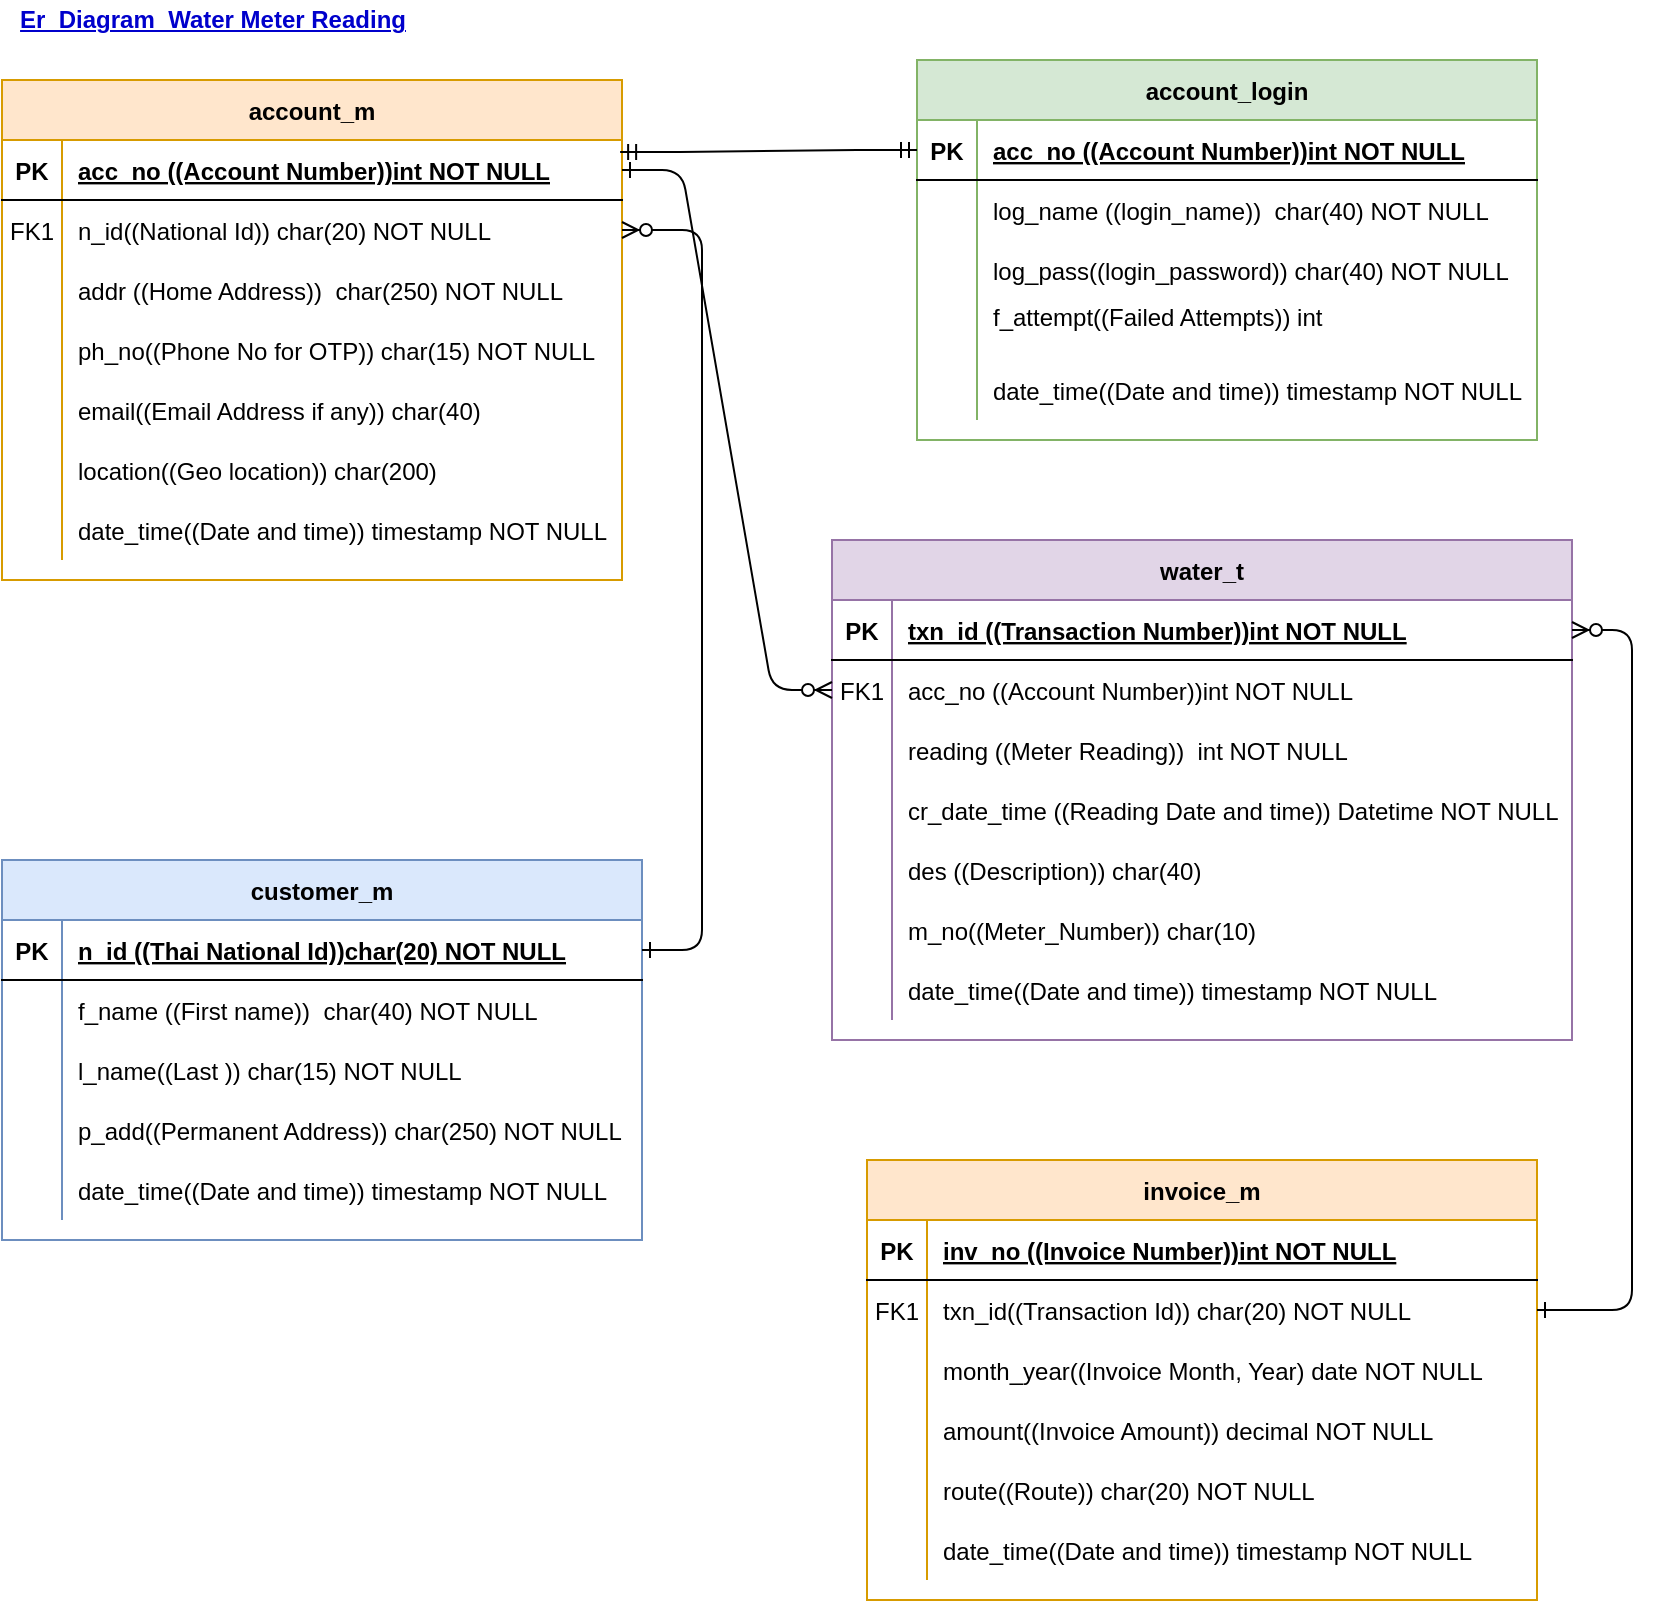 <mxfile version="15.9.6" type="device"><diagram id="R2lEEEUBdFMjLlhIrx00" name="Page-1"><mxGraphModel dx="1902" dy="926" grid="1" gridSize="10" guides="1" tooltips="1" connect="1" arrows="1" fold="1" page="1" pageScale="1" pageWidth="850" pageHeight="1100" math="0" shadow="0" extFonts="Permanent Marker^https://fonts.googleapis.com/css?family=Permanent+Marker"><root><mxCell id="0"/><mxCell id="1" parent="0"/><mxCell id="EUqRtqgKlGLhK4FgYroK-38" value="account_m" style="shape=table;startSize=30;container=1;collapsible=1;childLayout=tableLayout;fixedRows=1;rowLines=0;fontStyle=1;align=center;resizeLast=1;fillColor=#ffe6cc;strokeColor=#d79b00;" parent="1" vertex="1"><mxGeometry x="25" y="60" width="310" height="250" as="geometry"/></mxCell><mxCell id="EUqRtqgKlGLhK4FgYroK-39" value="" style="shape=partialRectangle;collapsible=0;dropTarget=0;pointerEvents=0;fillColor=none;points=[[0,0.5],[1,0.5]];portConstraint=eastwest;top=0;left=0;right=0;bottom=1;" parent="EUqRtqgKlGLhK4FgYroK-38" vertex="1"><mxGeometry y="30" width="310" height="30" as="geometry"/></mxCell><mxCell id="EUqRtqgKlGLhK4FgYroK-40" value="PK" style="shape=partialRectangle;overflow=hidden;connectable=0;fillColor=none;top=0;left=0;bottom=0;right=0;fontStyle=1;" parent="EUqRtqgKlGLhK4FgYroK-39" vertex="1"><mxGeometry width="30" height="30" as="geometry"><mxRectangle width="30" height="30" as="alternateBounds"/></mxGeometry></mxCell><mxCell id="EUqRtqgKlGLhK4FgYroK-41" value="acc_no ((Account Number))int NOT NULL " style="shape=partialRectangle;overflow=hidden;connectable=0;fillColor=none;top=0;left=0;bottom=0;right=0;align=left;spacingLeft=6;fontStyle=5;dashed=1;labelBackgroundColor=default;" parent="EUqRtqgKlGLhK4FgYroK-39" vertex="1"><mxGeometry x="30" width="280" height="30" as="geometry"><mxRectangle width="280" height="30" as="alternateBounds"/></mxGeometry></mxCell><mxCell id="EUqRtqgKlGLhK4FgYroK-45" style="shape=partialRectangle;collapsible=0;dropTarget=0;pointerEvents=0;fillColor=none;points=[[0,0.5],[1,0.5]];portConstraint=eastwest;top=0;left=0;right=0;bottom=0;" parent="EUqRtqgKlGLhK4FgYroK-38" vertex="1"><mxGeometry y="60" width="310" height="30" as="geometry"/></mxCell><mxCell id="EUqRtqgKlGLhK4FgYroK-46" value="FK1" style="shape=partialRectangle;overflow=hidden;connectable=0;fillColor=none;top=0;left=0;bottom=0;right=0;" parent="EUqRtqgKlGLhK4FgYroK-45" vertex="1"><mxGeometry width="30" height="30" as="geometry"><mxRectangle width="30" height="30" as="alternateBounds"/></mxGeometry></mxCell><mxCell id="EUqRtqgKlGLhK4FgYroK-47" value="n_id((National Id)) char(20) NOT NULL" style="shape=partialRectangle;overflow=hidden;connectable=0;fillColor=none;top=0;left=0;bottom=0;right=0;align=left;spacingLeft=6;" parent="EUqRtqgKlGLhK4FgYroK-45" vertex="1"><mxGeometry x="30" width="280" height="30" as="geometry"><mxRectangle width="280" height="30" as="alternateBounds"/></mxGeometry></mxCell><mxCell id="EUqRtqgKlGLhK4FgYroK-42" value="" style="shape=partialRectangle;collapsible=0;dropTarget=0;pointerEvents=0;fillColor=none;points=[[0,0.5],[1,0.5]];portConstraint=eastwest;top=0;left=0;right=0;bottom=0;" parent="EUqRtqgKlGLhK4FgYroK-38" vertex="1"><mxGeometry y="90" width="310" height="30" as="geometry"/></mxCell><mxCell id="EUqRtqgKlGLhK4FgYroK-43" value="" style="shape=partialRectangle;overflow=hidden;connectable=0;fillColor=none;top=0;left=0;bottom=0;right=0;" parent="EUqRtqgKlGLhK4FgYroK-42" vertex="1"><mxGeometry width="30" height="30" as="geometry"><mxRectangle width="30" height="30" as="alternateBounds"/></mxGeometry></mxCell><mxCell id="EUqRtqgKlGLhK4FgYroK-44" value="addr ((Home Address))  char(250) NOT NULL" style="shape=partialRectangle;overflow=hidden;connectable=0;fillColor=none;top=0;left=0;bottom=0;right=0;align=left;spacingLeft=6;" parent="EUqRtqgKlGLhK4FgYroK-42" vertex="1"><mxGeometry x="30" width="280" height="30" as="geometry"><mxRectangle width="280" height="30" as="alternateBounds"/></mxGeometry></mxCell><mxCell id="EUqRtqgKlGLhK4FgYroK-54" style="shape=partialRectangle;collapsible=0;dropTarget=0;pointerEvents=0;fillColor=none;points=[[0,0.5],[1,0.5]];portConstraint=eastwest;top=0;left=0;right=0;bottom=0;" parent="EUqRtqgKlGLhK4FgYroK-38" vertex="1"><mxGeometry y="120" width="310" height="30" as="geometry"/></mxCell><mxCell id="EUqRtqgKlGLhK4FgYroK-55" style="shape=partialRectangle;overflow=hidden;connectable=0;fillColor=none;top=0;left=0;bottom=0;right=0;" parent="EUqRtqgKlGLhK4FgYroK-54" vertex="1"><mxGeometry width="30" height="30" as="geometry"><mxRectangle width="30" height="30" as="alternateBounds"/></mxGeometry></mxCell><mxCell id="EUqRtqgKlGLhK4FgYroK-56" value="ph_no((Phone No for OTP)) char(15) NOT NULL" style="shape=partialRectangle;overflow=hidden;connectable=0;fillColor=none;top=0;left=0;bottom=0;right=0;align=left;spacingLeft=6;" parent="EUqRtqgKlGLhK4FgYroK-54" vertex="1"><mxGeometry x="30" width="280" height="30" as="geometry"><mxRectangle width="280" height="30" as="alternateBounds"/></mxGeometry></mxCell><mxCell id="EUqRtqgKlGLhK4FgYroK-51" style="shape=partialRectangle;collapsible=0;dropTarget=0;pointerEvents=0;fillColor=none;points=[[0,0.5],[1,0.5]];portConstraint=eastwest;top=0;left=0;right=0;bottom=0;" parent="EUqRtqgKlGLhK4FgYroK-38" vertex="1"><mxGeometry y="150" width="310" height="30" as="geometry"/></mxCell><mxCell id="EUqRtqgKlGLhK4FgYroK-52" style="shape=partialRectangle;overflow=hidden;connectable=0;fillColor=none;top=0;left=0;bottom=0;right=0;" parent="EUqRtqgKlGLhK4FgYroK-51" vertex="1"><mxGeometry width="30" height="30" as="geometry"><mxRectangle width="30" height="30" as="alternateBounds"/></mxGeometry></mxCell><mxCell id="EUqRtqgKlGLhK4FgYroK-53" value="email((Email Address if any)) char(40) " style="shape=partialRectangle;overflow=hidden;connectable=0;fillColor=none;top=0;left=0;bottom=0;right=0;align=left;spacingLeft=6;" parent="EUqRtqgKlGLhK4FgYroK-51" vertex="1"><mxGeometry x="30" width="280" height="30" as="geometry"><mxRectangle width="280" height="30" as="alternateBounds"/></mxGeometry></mxCell><mxCell id="EUqRtqgKlGLhK4FgYroK-199" style="shape=partialRectangle;collapsible=0;dropTarget=0;pointerEvents=0;fillColor=none;points=[[0,0.5],[1,0.5]];portConstraint=eastwest;top=0;left=0;right=0;bottom=0;" parent="EUqRtqgKlGLhK4FgYroK-38" vertex="1"><mxGeometry y="180" width="310" height="30" as="geometry"/></mxCell><mxCell id="EUqRtqgKlGLhK4FgYroK-200" style="shape=partialRectangle;overflow=hidden;connectable=0;fillColor=none;top=0;left=0;bottom=0;right=0;" parent="EUqRtqgKlGLhK4FgYroK-199" vertex="1"><mxGeometry width="30" height="30" as="geometry"><mxRectangle width="30" height="30" as="alternateBounds"/></mxGeometry></mxCell><mxCell id="EUqRtqgKlGLhK4FgYroK-201" value="location((Geo location)) char(200) " style="shape=partialRectangle;overflow=hidden;connectable=0;fillColor=none;top=0;left=0;bottom=0;right=0;align=left;spacingLeft=6;" parent="EUqRtqgKlGLhK4FgYroK-199" vertex="1"><mxGeometry x="30" width="280" height="30" as="geometry"><mxRectangle width="280" height="30" as="alternateBounds"/></mxGeometry></mxCell><mxCell id="EUqRtqgKlGLhK4FgYroK-224" style="shape=partialRectangle;collapsible=0;dropTarget=0;pointerEvents=0;fillColor=none;points=[[0,0.5],[1,0.5]];portConstraint=eastwest;top=0;left=0;right=0;bottom=0;" parent="EUqRtqgKlGLhK4FgYroK-38" vertex="1"><mxGeometry y="210" width="310" height="30" as="geometry"/></mxCell><mxCell id="EUqRtqgKlGLhK4FgYroK-225" style="shape=partialRectangle;overflow=hidden;connectable=0;fillColor=none;top=0;left=0;bottom=0;right=0;" parent="EUqRtqgKlGLhK4FgYroK-224" vertex="1"><mxGeometry width="30" height="30" as="geometry"><mxRectangle width="30" height="30" as="alternateBounds"/></mxGeometry></mxCell><mxCell id="EUqRtqgKlGLhK4FgYroK-226" value="date_time((Date and time)) timestamp NOT NULL" style="shape=partialRectangle;overflow=hidden;connectable=0;fillColor=none;top=0;left=0;bottom=0;right=0;align=left;spacingLeft=6;" parent="EUqRtqgKlGLhK4FgYroK-224" vertex="1"><mxGeometry x="30" width="280" height="30" as="geometry"><mxRectangle width="280" height="30" as="alternateBounds"/></mxGeometry></mxCell><mxCell id="EUqRtqgKlGLhK4FgYroK-57" value="customer_m" style="shape=table;startSize=30;container=1;collapsible=1;childLayout=tableLayout;fixedRows=1;rowLines=0;fontStyle=1;align=center;resizeLast=1;fillColor=#dae8fc;strokeColor=#6c8ebf;" parent="1" vertex="1"><mxGeometry x="25" y="450" width="320" height="190" as="geometry"/></mxCell><mxCell id="EUqRtqgKlGLhK4FgYroK-58" value="" style="shape=partialRectangle;collapsible=0;dropTarget=0;pointerEvents=0;fillColor=none;points=[[0,0.5],[1,0.5]];portConstraint=eastwest;top=0;left=0;right=0;bottom=1;" parent="EUqRtqgKlGLhK4FgYroK-57" vertex="1"><mxGeometry y="30" width="320" height="30" as="geometry"/></mxCell><mxCell id="EUqRtqgKlGLhK4FgYroK-59" value="PK" style="shape=partialRectangle;overflow=hidden;connectable=0;fillColor=none;top=0;left=0;bottom=0;right=0;fontStyle=1;" parent="EUqRtqgKlGLhK4FgYroK-58" vertex="1"><mxGeometry width="30" height="30" as="geometry"><mxRectangle width="30" height="30" as="alternateBounds"/></mxGeometry></mxCell><mxCell id="EUqRtqgKlGLhK4FgYroK-60" value="n_id ((Thai National Id))char(20) NOT NULL " style="shape=partialRectangle;overflow=hidden;connectable=0;fillColor=none;top=0;left=0;bottom=0;right=0;align=left;spacingLeft=6;fontStyle=5;dashed=1;labelBackgroundColor=default;" parent="EUqRtqgKlGLhK4FgYroK-58" vertex="1"><mxGeometry x="30" width="290" height="30" as="geometry"><mxRectangle width="290" height="30" as="alternateBounds"/></mxGeometry></mxCell><mxCell id="EUqRtqgKlGLhK4FgYroK-64" value="" style="shape=partialRectangle;collapsible=0;dropTarget=0;pointerEvents=0;fillColor=none;points=[[0,0.5],[1,0.5]];portConstraint=eastwest;top=0;left=0;right=0;bottom=0;" parent="EUqRtqgKlGLhK4FgYroK-57" vertex="1"><mxGeometry y="60" width="320" height="30" as="geometry"/></mxCell><mxCell id="EUqRtqgKlGLhK4FgYroK-65" value="" style="shape=partialRectangle;overflow=hidden;connectable=0;fillColor=none;top=0;left=0;bottom=0;right=0;" parent="EUqRtqgKlGLhK4FgYroK-64" vertex="1"><mxGeometry width="30" height="30" as="geometry"><mxRectangle width="30" height="30" as="alternateBounds"/></mxGeometry></mxCell><mxCell id="EUqRtqgKlGLhK4FgYroK-66" value="f_name ((First name))  char(40) NOT NULL" style="shape=partialRectangle;overflow=hidden;connectable=0;fillColor=none;top=0;left=0;bottom=0;right=0;align=left;spacingLeft=6;" parent="EUqRtqgKlGLhK4FgYroK-64" vertex="1"><mxGeometry x="30" width="290" height="30" as="geometry"><mxRectangle width="290" height="30" as="alternateBounds"/></mxGeometry></mxCell><mxCell id="EUqRtqgKlGLhK4FgYroK-67" style="shape=partialRectangle;collapsible=0;dropTarget=0;pointerEvents=0;fillColor=none;points=[[0,0.5],[1,0.5]];portConstraint=eastwest;top=0;left=0;right=0;bottom=0;" parent="EUqRtqgKlGLhK4FgYroK-57" vertex="1"><mxGeometry y="90" width="320" height="30" as="geometry"/></mxCell><mxCell id="EUqRtqgKlGLhK4FgYroK-68" style="shape=partialRectangle;overflow=hidden;connectable=0;fillColor=none;top=0;left=0;bottom=0;right=0;" parent="EUqRtqgKlGLhK4FgYroK-67" vertex="1"><mxGeometry width="30" height="30" as="geometry"><mxRectangle width="30" height="30" as="alternateBounds"/></mxGeometry></mxCell><mxCell id="EUqRtqgKlGLhK4FgYroK-69" value="l_name((Last )) char(15) NOT NULL" style="shape=partialRectangle;overflow=hidden;connectable=0;fillColor=none;top=0;left=0;bottom=0;right=0;align=left;spacingLeft=6;" parent="EUqRtqgKlGLhK4FgYroK-67" vertex="1"><mxGeometry x="30" width="290" height="30" as="geometry"><mxRectangle width="290" height="30" as="alternateBounds"/></mxGeometry></mxCell><mxCell id="EUqRtqgKlGLhK4FgYroK-70" style="shape=partialRectangle;collapsible=0;dropTarget=0;pointerEvents=0;fillColor=none;points=[[0,0.5],[1,0.5]];portConstraint=eastwest;top=0;left=0;right=0;bottom=0;" parent="EUqRtqgKlGLhK4FgYroK-57" vertex="1"><mxGeometry y="120" width="320" height="30" as="geometry"/></mxCell><mxCell id="EUqRtqgKlGLhK4FgYroK-71" style="shape=partialRectangle;overflow=hidden;connectable=0;fillColor=none;top=0;left=0;bottom=0;right=0;" parent="EUqRtqgKlGLhK4FgYroK-70" vertex="1"><mxGeometry width="30" height="30" as="geometry"><mxRectangle width="30" height="30" as="alternateBounds"/></mxGeometry></mxCell><mxCell id="EUqRtqgKlGLhK4FgYroK-72" value="p_add((Permanent Address)) char(250) NOT NULL" style="shape=partialRectangle;overflow=hidden;connectable=0;fillColor=none;top=0;left=0;bottom=0;right=0;align=left;spacingLeft=6;" parent="EUqRtqgKlGLhK4FgYroK-70" vertex="1"><mxGeometry x="30" width="290" height="30" as="geometry"><mxRectangle width="290" height="30" as="alternateBounds"/></mxGeometry></mxCell><mxCell id="EUqRtqgKlGLhK4FgYroK-217" style="shape=partialRectangle;collapsible=0;dropTarget=0;pointerEvents=0;fillColor=none;points=[[0,0.5],[1,0.5]];portConstraint=eastwest;top=0;left=0;right=0;bottom=0;" parent="EUqRtqgKlGLhK4FgYroK-57" vertex="1"><mxGeometry y="150" width="320" height="30" as="geometry"/></mxCell><mxCell id="EUqRtqgKlGLhK4FgYroK-218" style="shape=partialRectangle;overflow=hidden;connectable=0;fillColor=none;top=0;left=0;bottom=0;right=0;" parent="EUqRtqgKlGLhK4FgYroK-217" vertex="1"><mxGeometry width="30" height="30" as="geometry"><mxRectangle width="30" height="30" as="alternateBounds"/></mxGeometry></mxCell><mxCell id="EUqRtqgKlGLhK4FgYroK-219" value="date_time((Date and time)) timestamp NOT NULL" style="shape=partialRectangle;overflow=hidden;connectable=0;fillColor=none;top=0;left=0;bottom=0;right=0;align=left;spacingLeft=6;" parent="EUqRtqgKlGLhK4FgYroK-217" vertex="1"><mxGeometry x="30" width="290" height="30" as="geometry"><mxRectangle width="290" height="30" as="alternateBounds"/></mxGeometry></mxCell><mxCell id="EUqRtqgKlGLhK4FgYroK-95" value="water_t" style="shape=table;startSize=30;container=1;collapsible=1;childLayout=tableLayout;fixedRows=1;rowLines=0;fontStyle=1;align=center;resizeLast=1;fillColor=#e1d5e7;strokeColor=#9673a6;" parent="1" vertex="1"><mxGeometry x="440" y="290" width="370" height="250" as="geometry"/></mxCell><mxCell id="EUqRtqgKlGLhK4FgYroK-96" value="" style="shape=partialRectangle;collapsible=0;dropTarget=0;pointerEvents=0;fillColor=none;points=[[0,0.5],[1,0.5]];portConstraint=eastwest;top=0;left=0;right=0;bottom=1;" parent="EUqRtqgKlGLhK4FgYroK-95" vertex="1"><mxGeometry y="30" width="370" height="30" as="geometry"/></mxCell><mxCell id="EUqRtqgKlGLhK4FgYroK-97" value="PK" style="shape=partialRectangle;overflow=hidden;connectable=0;fillColor=none;top=0;left=0;bottom=0;right=0;fontStyle=1;" parent="EUqRtqgKlGLhK4FgYroK-96" vertex="1"><mxGeometry width="30" height="30" as="geometry"><mxRectangle width="30" height="30" as="alternateBounds"/></mxGeometry></mxCell><mxCell id="EUqRtqgKlGLhK4FgYroK-98" value="txn_id ((Transaction Number))int NOT NULL " style="shape=partialRectangle;overflow=hidden;connectable=0;fillColor=none;top=0;left=0;bottom=0;right=0;align=left;spacingLeft=6;fontStyle=5;dashed=1;labelBackgroundColor=default;" parent="EUqRtqgKlGLhK4FgYroK-96" vertex="1"><mxGeometry x="30" width="340" height="30" as="geometry"><mxRectangle width="340" height="30" as="alternateBounds"/></mxGeometry></mxCell><mxCell id="EUqRtqgKlGLhK4FgYroK-99" style="shape=partialRectangle;collapsible=0;dropTarget=0;pointerEvents=0;fillColor=none;points=[[0,0.5],[1,0.5]];portConstraint=eastwest;top=0;left=0;right=0;bottom=0;" parent="EUqRtqgKlGLhK4FgYroK-95" vertex="1"><mxGeometry y="60" width="370" height="30" as="geometry"/></mxCell><mxCell id="EUqRtqgKlGLhK4FgYroK-100" value="FK1" style="shape=partialRectangle;overflow=hidden;connectable=0;fillColor=none;top=0;left=0;bottom=0;right=0;" parent="EUqRtqgKlGLhK4FgYroK-99" vertex="1"><mxGeometry width="30" height="30" as="geometry"><mxRectangle width="30" height="30" as="alternateBounds"/></mxGeometry></mxCell><mxCell id="EUqRtqgKlGLhK4FgYroK-101" value="acc_no ((Account Number))int NOT NULL" style="shape=partialRectangle;overflow=hidden;connectable=0;fillColor=none;top=0;left=0;bottom=0;right=0;align=left;spacingLeft=6;" parent="EUqRtqgKlGLhK4FgYroK-99" vertex="1"><mxGeometry x="30" width="340" height="30" as="geometry"><mxRectangle width="340" height="30" as="alternateBounds"/></mxGeometry></mxCell><mxCell id="EUqRtqgKlGLhK4FgYroK-102" value="" style="shape=partialRectangle;collapsible=0;dropTarget=0;pointerEvents=0;fillColor=none;points=[[0,0.5],[1,0.5]];portConstraint=eastwest;top=0;left=0;right=0;bottom=0;" parent="EUqRtqgKlGLhK4FgYroK-95" vertex="1"><mxGeometry y="90" width="370" height="30" as="geometry"/></mxCell><mxCell id="EUqRtqgKlGLhK4FgYroK-103" value="" style="shape=partialRectangle;overflow=hidden;connectable=0;fillColor=none;top=0;left=0;bottom=0;right=0;" parent="EUqRtqgKlGLhK4FgYroK-102" vertex="1"><mxGeometry width="30" height="30" as="geometry"><mxRectangle width="30" height="30" as="alternateBounds"/></mxGeometry></mxCell><mxCell id="EUqRtqgKlGLhK4FgYroK-104" value="reading ((Meter Reading))  int NOT NULL" style="shape=partialRectangle;overflow=hidden;connectable=0;fillColor=none;top=0;left=0;bottom=0;right=0;align=left;spacingLeft=6;" parent="EUqRtqgKlGLhK4FgYroK-102" vertex="1"><mxGeometry x="30" width="340" height="30" as="geometry"><mxRectangle width="340" height="30" as="alternateBounds"/></mxGeometry></mxCell><mxCell id="EUqRtqgKlGLhK4FgYroK-105" style="shape=partialRectangle;collapsible=0;dropTarget=0;pointerEvents=0;fillColor=none;points=[[0,0.5],[1,0.5]];portConstraint=eastwest;top=0;left=0;right=0;bottom=0;" parent="EUqRtqgKlGLhK4FgYroK-95" vertex="1"><mxGeometry y="120" width="370" height="30" as="geometry"/></mxCell><mxCell id="EUqRtqgKlGLhK4FgYroK-106" style="shape=partialRectangle;overflow=hidden;connectable=0;fillColor=none;top=0;left=0;bottom=0;right=0;" parent="EUqRtqgKlGLhK4FgYroK-105" vertex="1"><mxGeometry width="30" height="30" as="geometry"><mxRectangle width="30" height="30" as="alternateBounds"/></mxGeometry></mxCell><mxCell id="EUqRtqgKlGLhK4FgYroK-107" value="cr_date_time ((Reading Date and time)) Datetime NOT NULL" style="shape=partialRectangle;overflow=hidden;connectable=0;fillColor=none;top=0;left=0;bottom=0;right=0;align=left;spacingLeft=6;" parent="EUqRtqgKlGLhK4FgYroK-105" vertex="1"><mxGeometry x="30" width="340" height="30" as="geometry"><mxRectangle width="340" height="30" as="alternateBounds"/></mxGeometry></mxCell><mxCell id="EUqRtqgKlGLhK4FgYroK-108" style="shape=partialRectangle;collapsible=0;dropTarget=0;pointerEvents=0;fillColor=none;points=[[0,0.5],[1,0.5]];portConstraint=eastwest;top=0;left=0;right=0;bottom=0;" parent="EUqRtqgKlGLhK4FgYroK-95" vertex="1"><mxGeometry y="150" width="370" height="30" as="geometry"/></mxCell><mxCell id="EUqRtqgKlGLhK4FgYroK-109" style="shape=partialRectangle;overflow=hidden;connectable=0;fillColor=none;top=0;left=0;bottom=0;right=0;" parent="EUqRtqgKlGLhK4FgYroK-108" vertex="1"><mxGeometry width="30" height="30" as="geometry"><mxRectangle width="30" height="30" as="alternateBounds"/></mxGeometry></mxCell><mxCell id="EUqRtqgKlGLhK4FgYroK-110" value="des ((Description)) char(40) " style="shape=partialRectangle;overflow=hidden;connectable=0;fillColor=none;top=0;left=0;bottom=0;right=0;align=left;spacingLeft=6;" parent="EUqRtqgKlGLhK4FgYroK-108" vertex="1"><mxGeometry x="30" width="340" height="30" as="geometry"><mxRectangle width="340" height="30" as="alternateBounds"/></mxGeometry></mxCell><mxCell id="EUqRtqgKlGLhK4FgYroK-171" style="shape=partialRectangle;collapsible=0;dropTarget=0;pointerEvents=0;fillColor=none;points=[[0,0.5],[1,0.5]];portConstraint=eastwest;top=0;left=0;right=0;bottom=0;" parent="EUqRtqgKlGLhK4FgYroK-95" vertex="1"><mxGeometry y="180" width="370" height="30" as="geometry"/></mxCell><mxCell id="EUqRtqgKlGLhK4FgYroK-172" style="shape=partialRectangle;overflow=hidden;connectable=0;fillColor=none;top=0;left=0;bottom=0;right=0;" parent="EUqRtqgKlGLhK4FgYroK-171" vertex="1"><mxGeometry width="30" height="30" as="geometry"><mxRectangle width="30" height="30" as="alternateBounds"/></mxGeometry></mxCell><mxCell id="EUqRtqgKlGLhK4FgYroK-173" value="m_no((Meter_Number)) char(10)" style="shape=partialRectangle;overflow=hidden;connectable=0;fillColor=none;top=0;left=0;bottom=0;right=0;align=left;spacingLeft=6;" parent="EUqRtqgKlGLhK4FgYroK-171" vertex="1"><mxGeometry x="30" width="340" height="30" as="geometry"><mxRectangle width="340" height="30" as="alternateBounds"/></mxGeometry></mxCell><mxCell id="EUqRtqgKlGLhK4FgYroK-209" style="shape=partialRectangle;collapsible=0;dropTarget=0;pointerEvents=0;fillColor=none;points=[[0,0.5],[1,0.5]];portConstraint=eastwest;top=0;left=0;right=0;bottom=0;" parent="EUqRtqgKlGLhK4FgYroK-95" vertex="1"><mxGeometry y="210" width="370" height="30" as="geometry"/></mxCell><mxCell id="EUqRtqgKlGLhK4FgYroK-210" style="shape=partialRectangle;overflow=hidden;connectable=0;fillColor=none;top=0;left=0;bottom=0;right=0;" parent="EUqRtqgKlGLhK4FgYroK-209" vertex="1"><mxGeometry width="30" height="30" as="geometry"><mxRectangle width="30" height="30" as="alternateBounds"/></mxGeometry></mxCell><mxCell id="EUqRtqgKlGLhK4FgYroK-211" value="date_time((Date and time)) timestamp NOT NULL" style="shape=partialRectangle;overflow=hidden;connectable=0;fillColor=none;top=0;left=0;bottom=0;right=0;align=left;spacingLeft=6;" parent="EUqRtqgKlGLhK4FgYroK-209" vertex="1"><mxGeometry x="30" width="340" height="30" as="geometry"><mxRectangle width="340" height="30" as="alternateBounds"/></mxGeometry></mxCell><mxCell id="EUqRtqgKlGLhK4FgYroK-115" value="account_login" style="shape=table;startSize=30;container=1;collapsible=1;childLayout=tableLayout;fixedRows=1;rowLines=0;fontStyle=1;align=center;resizeLast=1;fillColor=#d5e8d4;strokeColor=#82b366;" parent="1" vertex="1"><mxGeometry x="482.5" y="50" width="310" height="190" as="geometry"/></mxCell><mxCell id="EUqRtqgKlGLhK4FgYroK-116" value="" style="shape=partialRectangle;collapsible=0;dropTarget=0;pointerEvents=0;fillColor=none;points=[[0,0.5],[1,0.5]];portConstraint=eastwest;top=0;left=0;right=0;bottom=1;" parent="EUqRtqgKlGLhK4FgYroK-115" vertex="1"><mxGeometry y="30" width="310" height="30" as="geometry"/></mxCell><mxCell id="EUqRtqgKlGLhK4FgYroK-117" value="PK" style="shape=partialRectangle;overflow=hidden;connectable=0;fillColor=none;top=0;left=0;bottom=0;right=0;fontStyle=1;" parent="EUqRtqgKlGLhK4FgYroK-116" vertex="1"><mxGeometry width="30" height="30" as="geometry"><mxRectangle width="30" height="30" as="alternateBounds"/></mxGeometry></mxCell><mxCell id="EUqRtqgKlGLhK4FgYroK-118" value="acc_no ((Account Number))int NOT NULL " style="shape=partialRectangle;overflow=hidden;connectable=0;fillColor=none;top=0;left=0;bottom=0;right=0;align=left;spacingLeft=6;fontStyle=5;dashed=1;labelBackgroundColor=default;" parent="EUqRtqgKlGLhK4FgYroK-116" vertex="1"><mxGeometry x="30" width="280" height="30" as="geometry"><mxRectangle width="280" height="30" as="alternateBounds"/></mxGeometry></mxCell><mxCell id="EUqRtqgKlGLhK4FgYroK-122" value="" style="shape=partialRectangle;collapsible=0;dropTarget=0;pointerEvents=0;fillColor=none;points=[[0,0.5],[1,0.5]];portConstraint=eastwest;top=0;left=0;right=0;bottom=0;" parent="EUqRtqgKlGLhK4FgYroK-115" vertex="1"><mxGeometry y="60" width="310" height="30" as="geometry"/></mxCell><mxCell id="EUqRtqgKlGLhK4FgYroK-123" value="" style="shape=partialRectangle;overflow=hidden;connectable=0;fillColor=none;top=0;left=0;bottom=0;right=0;" parent="EUqRtqgKlGLhK4FgYroK-122" vertex="1"><mxGeometry width="30" height="30" as="geometry"><mxRectangle width="30" height="30" as="alternateBounds"/></mxGeometry></mxCell><mxCell id="EUqRtqgKlGLhK4FgYroK-124" value="log_name ((login_name))  char(40) NOT NULL" style="shape=partialRectangle;overflow=hidden;connectable=0;fillColor=none;top=0;left=0;bottom=0;right=0;align=left;spacingLeft=6;" parent="EUqRtqgKlGLhK4FgYroK-122" vertex="1"><mxGeometry x="30" width="280" height="30" as="geometry"><mxRectangle width="280" height="30" as="alternateBounds"/></mxGeometry></mxCell><mxCell id="EUqRtqgKlGLhK4FgYroK-125" style="shape=partialRectangle;collapsible=0;dropTarget=0;pointerEvents=0;fillColor=none;points=[[0,0.5],[1,0.5]];portConstraint=eastwest;top=0;left=0;right=0;bottom=0;" parent="EUqRtqgKlGLhK4FgYroK-115" vertex="1"><mxGeometry y="90" width="310" height="30" as="geometry"/></mxCell><mxCell id="EUqRtqgKlGLhK4FgYroK-126" style="shape=partialRectangle;overflow=hidden;connectable=0;fillColor=none;top=0;left=0;bottom=0;right=0;" parent="EUqRtqgKlGLhK4FgYroK-125" vertex="1"><mxGeometry width="30" height="30" as="geometry"><mxRectangle width="30" height="30" as="alternateBounds"/></mxGeometry></mxCell><mxCell id="EUqRtqgKlGLhK4FgYroK-127" value="log_pass((login_password)) char(40) NOT NULL" style="shape=partialRectangle;overflow=hidden;connectable=0;fillColor=none;top=0;left=0;bottom=0;right=0;align=left;spacingLeft=6;" parent="EUqRtqgKlGLhK4FgYroK-125" vertex="1"><mxGeometry x="30" width="280" height="30" as="geometry"><mxRectangle width="280" height="30" as="alternateBounds"/></mxGeometry></mxCell><mxCell id="EUqRtqgKlGLhK4FgYroK-128" style="shape=partialRectangle;collapsible=0;dropTarget=0;pointerEvents=0;fillColor=none;points=[[0,0.5],[1,0.5]];portConstraint=eastwest;top=0;left=0;right=0;bottom=0;" parent="EUqRtqgKlGLhK4FgYroK-115" vertex="1"><mxGeometry y="120" width="310" height="30" as="geometry"/></mxCell><mxCell id="EUqRtqgKlGLhK4FgYroK-129" style="shape=partialRectangle;overflow=hidden;connectable=0;fillColor=none;top=0;left=0;bottom=0;right=0;" parent="EUqRtqgKlGLhK4FgYroK-128" vertex="1"><mxGeometry width="30" height="30" as="geometry"><mxRectangle width="30" height="30" as="alternateBounds"/></mxGeometry></mxCell><mxCell id="EUqRtqgKlGLhK4FgYroK-130" value="f_attempt((Failed Attempts)) int&#10;" style="shape=partialRectangle;overflow=hidden;connectable=0;fillColor=none;top=0;left=0;bottom=0;right=0;align=left;spacingLeft=6;" parent="EUqRtqgKlGLhK4FgYroK-128" vertex="1"><mxGeometry x="30" width="280" height="30" as="geometry"><mxRectangle width="280" height="30" as="alternateBounds"/></mxGeometry></mxCell><mxCell id="EUqRtqgKlGLhK4FgYroK-221" style="shape=partialRectangle;collapsible=0;dropTarget=0;pointerEvents=0;fillColor=none;points=[[0,0.5],[1,0.5]];portConstraint=eastwest;top=0;left=0;right=0;bottom=0;" parent="EUqRtqgKlGLhK4FgYroK-115" vertex="1"><mxGeometry y="150" width="310" height="30" as="geometry"/></mxCell><mxCell id="EUqRtqgKlGLhK4FgYroK-222" style="shape=partialRectangle;overflow=hidden;connectable=0;fillColor=none;top=0;left=0;bottom=0;right=0;" parent="EUqRtqgKlGLhK4FgYroK-221" vertex="1"><mxGeometry width="30" height="30" as="geometry"><mxRectangle width="30" height="30" as="alternateBounds"/></mxGeometry></mxCell><mxCell id="EUqRtqgKlGLhK4FgYroK-223" value="date_time((Date and time)) timestamp NOT NULL" style="shape=partialRectangle;overflow=hidden;connectable=0;fillColor=none;top=0;left=0;bottom=0;right=0;align=left;spacingLeft=6;" parent="EUqRtqgKlGLhK4FgYroK-221" vertex="1"><mxGeometry x="30" width="280" height="30" as="geometry"><mxRectangle width="280" height="30" as="alternateBounds"/></mxGeometry></mxCell><mxCell id="EUqRtqgKlGLhK4FgYroK-148" value="" style="edgeStyle=entityRelationEdgeStyle;fontSize=12;html=1;endArrow=ERmandOne;startArrow=ERmandOne;rounded=0;fontColor=#0000CC;exitX=0.997;exitY=0.2;exitDx=0;exitDy=0;exitPerimeter=0;" parent="1" source="EUqRtqgKlGLhK4FgYroK-39" target="EUqRtqgKlGLhK4FgYroK-116" edge="1"><mxGeometry width="100" height="100" relative="1" as="geometry"><mxPoint x="590" y="210" as="sourcePoint"/><mxPoint x="690" y="110" as="targetPoint"/></mxGeometry></mxCell><mxCell id="EUqRtqgKlGLhK4FgYroK-149" value="" style="edgeStyle=entityRelationEdgeStyle;endArrow=ERzeroToMany;startArrow=ERone;endFill=1;startFill=0;entryX=1;entryY=0.5;entryDx=0;entryDy=0;" parent="1" source="EUqRtqgKlGLhK4FgYroK-58" target="EUqRtqgKlGLhK4FgYroK-45" edge="1"><mxGeometry width="100" height="100" relative="1" as="geometry"><mxPoint x="390" y="610" as="sourcePoint"/><mxPoint x="620" y="605" as="targetPoint"/></mxGeometry></mxCell><mxCell id="EUqRtqgKlGLhK4FgYroK-150" value="invoice_m" style="shape=table;startSize=30;container=1;collapsible=1;childLayout=tableLayout;fixedRows=1;rowLines=0;fontStyle=1;align=center;resizeLast=1;fillColor=#ffe6cc;strokeColor=#d79b00;" parent="1" vertex="1"><mxGeometry x="457.5" y="600" width="335" height="220" as="geometry"/></mxCell><mxCell id="EUqRtqgKlGLhK4FgYroK-151" value="" style="shape=partialRectangle;collapsible=0;dropTarget=0;pointerEvents=0;fillColor=none;points=[[0,0.5],[1,0.5]];portConstraint=eastwest;top=0;left=0;right=0;bottom=1;" parent="EUqRtqgKlGLhK4FgYroK-150" vertex="1"><mxGeometry y="30" width="335" height="30" as="geometry"/></mxCell><mxCell id="EUqRtqgKlGLhK4FgYroK-152" value="PK" style="shape=partialRectangle;overflow=hidden;connectable=0;fillColor=none;top=0;left=0;bottom=0;right=0;fontStyle=1;" parent="EUqRtqgKlGLhK4FgYroK-151" vertex="1"><mxGeometry width="30" height="30" as="geometry"><mxRectangle width="30" height="30" as="alternateBounds"/></mxGeometry></mxCell><mxCell id="EUqRtqgKlGLhK4FgYroK-153" value="inv_no ((Invoice Number))int NOT NULL " style="shape=partialRectangle;overflow=hidden;connectable=0;fillColor=none;top=0;left=0;bottom=0;right=0;align=left;spacingLeft=6;fontStyle=5;dashed=1;labelBackgroundColor=default;" parent="EUqRtqgKlGLhK4FgYroK-151" vertex="1"><mxGeometry x="30" width="305" height="30" as="geometry"><mxRectangle width="305" height="30" as="alternateBounds"/></mxGeometry></mxCell><mxCell id="EUqRtqgKlGLhK4FgYroK-154" style="shape=partialRectangle;collapsible=0;dropTarget=0;pointerEvents=0;fillColor=none;points=[[0,0.5],[1,0.5]];portConstraint=eastwest;top=0;left=0;right=0;bottom=0;" parent="EUqRtqgKlGLhK4FgYroK-150" vertex="1"><mxGeometry y="60" width="335" height="30" as="geometry"/></mxCell><mxCell id="EUqRtqgKlGLhK4FgYroK-155" value="FK1" style="shape=partialRectangle;overflow=hidden;connectable=0;fillColor=none;top=0;left=0;bottom=0;right=0;" parent="EUqRtqgKlGLhK4FgYroK-154" vertex="1"><mxGeometry width="30" height="30" as="geometry"><mxRectangle width="30" height="30" as="alternateBounds"/></mxGeometry></mxCell><mxCell id="EUqRtqgKlGLhK4FgYroK-156" value="txn_id((Transaction Id)) char(20) NOT NULL" style="shape=partialRectangle;overflow=hidden;connectable=0;fillColor=none;top=0;left=0;bottom=0;right=0;align=left;spacingLeft=6;" parent="EUqRtqgKlGLhK4FgYroK-154" vertex="1"><mxGeometry x="30" width="305" height="30" as="geometry"><mxRectangle width="305" height="30" as="alternateBounds"/></mxGeometry></mxCell><mxCell id="EUqRtqgKlGLhK4FgYroK-179" style="shape=partialRectangle;collapsible=0;dropTarget=0;pointerEvents=0;fillColor=none;points=[[0,0.5],[1,0.5]];portConstraint=eastwest;top=0;left=0;right=0;bottom=0;" parent="EUqRtqgKlGLhK4FgYroK-150" vertex="1"><mxGeometry y="90" width="335" height="30" as="geometry"/></mxCell><mxCell id="EUqRtqgKlGLhK4FgYroK-180" style="shape=partialRectangle;overflow=hidden;connectable=0;fillColor=none;top=0;left=0;bottom=0;right=0;" parent="EUqRtqgKlGLhK4FgYroK-179" vertex="1"><mxGeometry width="30" height="30" as="geometry"><mxRectangle width="30" height="30" as="alternateBounds"/></mxGeometry></mxCell><mxCell id="EUqRtqgKlGLhK4FgYroK-181" value="month_year((Invoice Month, Year) date NOT NULL" style="shape=partialRectangle;overflow=hidden;connectable=0;fillColor=none;top=0;left=0;bottom=0;right=0;align=left;spacingLeft=6;fontStyle=0" parent="EUqRtqgKlGLhK4FgYroK-179" vertex="1"><mxGeometry x="30" width="305" height="30" as="geometry"><mxRectangle width="305" height="30" as="alternateBounds"/></mxGeometry></mxCell><mxCell id="EUqRtqgKlGLhK4FgYroK-182" style="shape=partialRectangle;collapsible=0;dropTarget=0;pointerEvents=0;fillColor=none;points=[[0,0.5],[1,0.5]];portConstraint=eastwest;top=0;left=0;right=0;bottom=0;" parent="EUqRtqgKlGLhK4FgYroK-150" vertex="1"><mxGeometry y="120" width="335" height="30" as="geometry"/></mxCell><mxCell id="EUqRtqgKlGLhK4FgYroK-183" style="shape=partialRectangle;overflow=hidden;connectable=0;fillColor=none;top=0;left=0;bottom=0;right=0;" parent="EUqRtqgKlGLhK4FgYroK-182" vertex="1"><mxGeometry width="30" height="30" as="geometry"><mxRectangle width="30" height="30" as="alternateBounds"/></mxGeometry></mxCell><mxCell id="EUqRtqgKlGLhK4FgYroK-184" value="amount((Invoice Amount)) decimal NOT NULL" style="shape=partialRectangle;overflow=hidden;connectable=0;fillColor=none;top=0;left=0;bottom=0;right=0;align=left;spacingLeft=6;" parent="EUqRtqgKlGLhK4FgYroK-182" vertex="1"><mxGeometry x="30" width="305" height="30" as="geometry"><mxRectangle width="305" height="30" as="alternateBounds"/></mxGeometry></mxCell><mxCell id="EUqRtqgKlGLhK4FgYroK-189" style="shape=partialRectangle;collapsible=0;dropTarget=0;pointerEvents=0;fillColor=none;points=[[0,0.5],[1,0.5]];portConstraint=eastwest;top=0;left=0;right=0;bottom=0;" parent="EUqRtqgKlGLhK4FgYroK-150" vertex="1"><mxGeometry y="150" width="335" height="30" as="geometry"/></mxCell><mxCell id="EUqRtqgKlGLhK4FgYroK-190" style="shape=partialRectangle;overflow=hidden;connectable=0;fillColor=none;top=0;left=0;bottom=0;right=0;" parent="EUqRtqgKlGLhK4FgYroK-189" vertex="1"><mxGeometry width="30" height="30" as="geometry"><mxRectangle width="30" height="30" as="alternateBounds"/></mxGeometry></mxCell><mxCell id="EUqRtqgKlGLhK4FgYroK-191" value="route((Route)) char(20) NOT NULL" style="shape=partialRectangle;overflow=hidden;connectable=0;fillColor=none;top=0;left=0;bottom=0;right=0;align=left;spacingLeft=6;" parent="EUqRtqgKlGLhK4FgYroK-189" vertex="1"><mxGeometry x="30" width="305" height="30" as="geometry"><mxRectangle width="305" height="30" as="alternateBounds"/></mxGeometry></mxCell><mxCell id="EUqRtqgKlGLhK4FgYroK-213" style="shape=partialRectangle;collapsible=0;dropTarget=0;pointerEvents=0;fillColor=none;points=[[0,0.5],[1,0.5]];portConstraint=eastwest;top=0;left=0;right=0;bottom=0;" parent="EUqRtqgKlGLhK4FgYroK-150" vertex="1"><mxGeometry y="180" width="335" height="30" as="geometry"/></mxCell><mxCell id="EUqRtqgKlGLhK4FgYroK-214" style="shape=partialRectangle;overflow=hidden;connectable=0;fillColor=none;top=0;left=0;bottom=0;right=0;" parent="EUqRtqgKlGLhK4FgYroK-213" vertex="1"><mxGeometry width="30" height="30" as="geometry"><mxRectangle width="30" height="30" as="alternateBounds"/></mxGeometry></mxCell><mxCell id="EUqRtqgKlGLhK4FgYroK-215" value="date_time((Date and time)) timestamp NOT NULL" style="shape=partialRectangle;overflow=hidden;connectable=0;fillColor=none;top=0;left=0;bottom=0;right=0;align=left;spacingLeft=6;" parent="EUqRtqgKlGLhK4FgYroK-213" vertex="1"><mxGeometry x="30" width="305" height="30" as="geometry"><mxRectangle width="305" height="30" as="alternateBounds"/></mxGeometry></mxCell><mxCell id="EUqRtqgKlGLhK4FgYroK-168" value="&lt;b&gt;&lt;u&gt;Er_Diagram_Water Meter Reading&lt;/u&gt;&lt;/b&gt;" style="text;html=1;align=center;verticalAlign=middle;resizable=0;points=[];autosize=1;strokeColor=none;fillColor=none;fontColor=#0000CC;" parent="1" vertex="1"><mxGeometry x="25" y="20" width="210" height="20" as="geometry"/></mxCell><mxCell id="EUqRtqgKlGLhK4FgYroK-176" value="" style="edgeStyle=entityRelationEdgeStyle;endArrow=ERzeroToMany;startArrow=ERone;endFill=1;startFill=0;exitX=1;exitY=0.5;exitDx=0;exitDy=0;" parent="1" source="EUqRtqgKlGLhK4FgYroK-39" target="EUqRtqgKlGLhK4FgYroK-99" edge="1"><mxGeometry width="100" height="100" relative="1" as="geometry"><mxPoint x="370" y="320" as="sourcePoint"/><mxPoint x="490" y="110" as="targetPoint"/></mxGeometry></mxCell><mxCell id="EUqRtqgKlGLhK4FgYroK-204" value="" style="shape=partialRectangle;overflow=hidden;connectable=0;fillColor=none;top=0;left=0;bottom=0;right=0;align=left;spacingLeft=6;" parent="1" vertex="1"><mxGeometry x="55" y="590" width="285" height="30" as="geometry"><mxRectangle width="280" height="30" as="alternateBounds"/></mxGeometry></mxCell><mxCell id="KQs015z5dOvPkm7-wONs-1" value="" style="edgeStyle=entityRelationEdgeStyle;endArrow=ERzeroToMany;startArrow=ERone;endFill=1;startFill=0;" edge="1" parent="1" source="EUqRtqgKlGLhK4FgYroK-154" target="EUqRtqgKlGLhK4FgYroK-96"><mxGeometry width="100" height="100" relative="1" as="geometry"><mxPoint x="815" y="690" as="sourcePoint"/><mxPoint x="830" y="330" as="targetPoint"/></mxGeometry></mxCell></root></mxGraphModel></diagram></mxfile>
